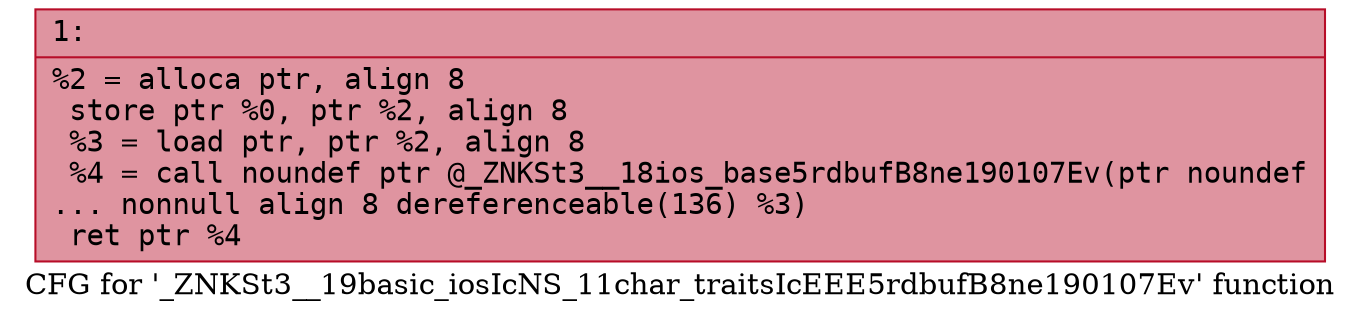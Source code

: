 digraph "CFG for '_ZNKSt3__19basic_iosIcNS_11char_traitsIcEEE5rdbufB8ne190107Ev' function" {
	label="CFG for '_ZNKSt3__19basic_iosIcNS_11char_traitsIcEEE5rdbufB8ne190107Ev' function";

	Node0x6000005c78e0 [shape=record,color="#b70d28ff", style=filled, fillcolor="#b70d2870" fontname="Courier",label="{1:\l|  %2 = alloca ptr, align 8\l  store ptr %0, ptr %2, align 8\l  %3 = load ptr, ptr %2, align 8\l  %4 = call noundef ptr @_ZNKSt3__18ios_base5rdbufB8ne190107Ev(ptr noundef\l... nonnull align 8 dereferenceable(136) %3)\l  ret ptr %4\l}"];
}
